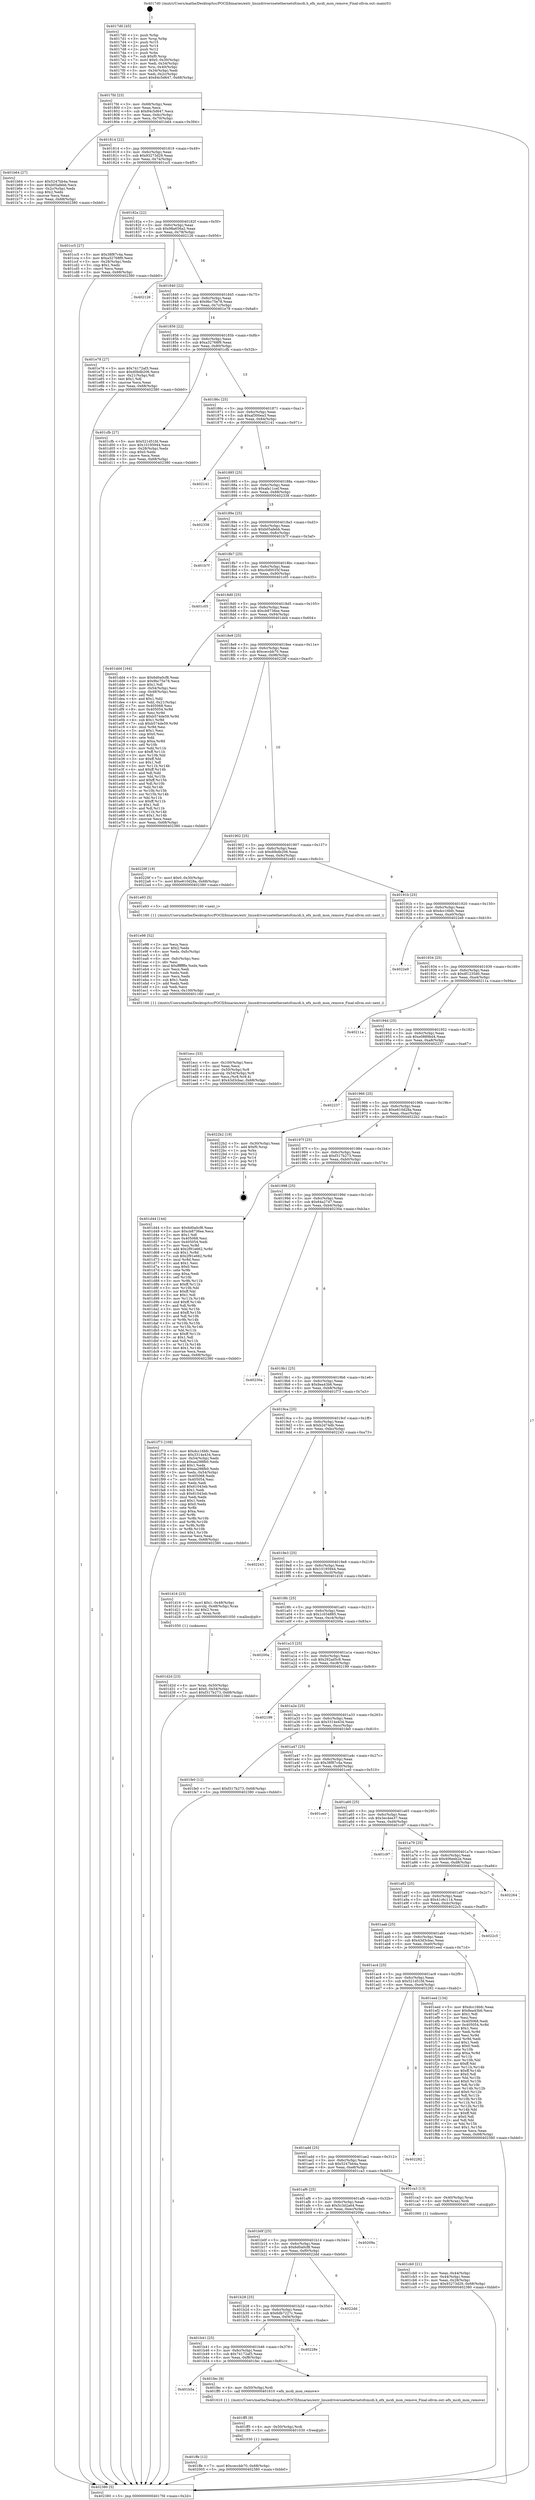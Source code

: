 digraph "0x4017d0" {
  label = "0x4017d0 (/mnt/c/Users/mathe/Desktop/tcc/POCII/binaries/extr_linuxdriversnetethernetsfcmcdi.h_efx_mcdi_mon_remove_Final-ollvm.out::main(0))"
  labelloc = "t"
  node[shape=record]

  Entry [label="",width=0.3,height=0.3,shape=circle,fillcolor=black,style=filled]
  "0x4017fd" [label="{
     0x4017fd [23]\l
     | [instrs]\l
     &nbsp;&nbsp;0x4017fd \<+3\>: mov -0x68(%rbp),%eax\l
     &nbsp;&nbsp;0x401800 \<+2\>: mov %eax,%ecx\l
     &nbsp;&nbsp;0x401802 \<+6\>: sub $0x84c5d647,%ecx\l
     &nbsp;&nbsp;0x401808 \<+3\>: mov %eax,-0x6c(%rbp)\l
     &nbsp;&nbsp;0x40180b \<+3\>: mov %ecx,-0x70(%rbp)\l
     &nbsp;&nbsp;0x40180e \<+6\>: je 0000000000401b64 \<main+0x394\>\l
  }"]
  "0x401b64" [label="{
     0x401b64 [27]\l
     | [instrs]\l
     &nbsp;&nbsp;0x401b64 \<+5\>: mov $0x5247bb4a,%eax\l
     &nbsp;&nbsp;0x401b69 \<+5\>: mov $0xb05afebb,%ecx\l
     &nbsp;&nbsp;0x401b6e \<+3\>: mov -0x2c(%rbp),%edx\l
     &nbsp;&nbsp;0x401b71 \<+3\>: cmp $0x2,%edx\l
     &nbsp;&nbsp;0x401b74 \<+3\>: cmovne %ecx,%eax\l
     &nbsp;&nbsp;0x401b77 \<+3\>: mov %eax,-0x68(%rbp)\l
     &nbsp;&nbsp;0x401b7a \<+5\>: jmp 0000000000402380 \<main+0xbb0\>\l
  }"]
  "0x401814" [label="{
     0x401814 [22]\l
     | [instrs]\l
     &nbsp;&nbsp;0x401814 \<+5\>: jmp 0000000000401819 \<main+0x49\>\l
     &nbsp;&nbsp;0x401819 \<+3\>: mov -0x6c(%rbp),%eax\l
     &nbsp;&nbsp;0x40181c \<+5\>: sub $0x93273d29,%eax\l
     &nbsp;&nbsp;0x401821 \<+3\>: mov %eax,-0x74(%rbp)\l
     &nbsp;&nbsp;0x401824 \<+6\>: je 0000000000401cc5 \<main+0x4f5\>\l
  }"]
  "0x402380" [label="{
     0x402380 [5]\l
     | [instrs]\l
     &nbsp;&nbsp;0x402380 \<+5\>: jmp 00000000004017fd \<main+0x2d\>\l
  }"]
  "0x4017d0" [label="{
     0x4017d0 [45]\l
     | [instrs]\l
     &nbsp;&nbsp;0x4017d0 \<+1\>: push %rbp\l
     &nbsp;&nbsp;0x4017d1 \<+3\>: mov %rsp,%rbp\l
     &nbsp;&nbsp;0x4017d4 \<+2\>: push %r15\l
     &nbsp;&nbsp;0x4017d6 \<+2\>: push %r14\l
     &nbsp;&nbsp;0x4017d8 \<+2\>: push %r12\l
     &nbsp;&nbsp;0x4017da \<+1\>: push %rbx\l
     &nbsp;&nbsp;0x4017db \<+7\>: sub $0xf0,%rsp\l
     &nbsp;&nbsp;0x4017e2 \<+7\>: movl $0x0,-0x30(%rbp)\l
     &nbsp;&nbsp;0x4017e9 \<+3\>: mov %edi,-0x34(%rbp)\l
     &nbsp;&nbsp;0x4017ec \<+4\>: mov %rsi,-0x40(%rbp)\l
     &nbsp;&nbsp;0x4017f0 \<+3\>: mov -0x34(%rbp),%edi\l
     &nbsp;&nbsp;0x4017f3 \<+3\>: mov %edi,-0x2c(%rbp)\l
     &nbsp;&nbsp;0x4017f6 \<+7\>: movl $0x84c5d647,-0x68(%rbp)\l
  }"]
  Exit [label="",width=0.3,height=0.3,shape=circle,fillcolor=black,style=filled,peripheries=2]
  "0x401cc5" [label="{
     0x401cc5 [27]\l
     | [instrs]\l
     &nbsp;&nbsp;0x401cc5 \<+5\>: mov $0x38f87c4a,%eax\l
     &nbsp;&nbsp;0x401cca \<+5\>: mov $0xa32768f9,%ecx\l
     &nbsp;&nbsp;0x401ccf \<+3\>: mov -0x28(%rbp),%edx\l
     &nbsp;&nbsp;0x401cd2 \<+3\>: cmp $0x1,%edx\l
     &nbsp;&nbsp;0x401cd5 \<+3\>: cmovl %ecx,%eax\l
     &nbsp;&nbsp;0x401cd8 \<+3\>: mov %eax,-0x68(%rbp)\l
     &nbsp;&nbsp;0x401cdb \<+5\>: jmp 0000000000402380 \<main+0xbb0\>\l
  }"]
  "0x40182a" [label="{
     0x40182a [22]\l
     | [instrs]\l
     &nbsp;&nbsp;0x40182a \<+5\>: jmp 000000000040182f \<main+0x5f\>\l
     &nbsp;&nbsp;0x40182f \<+3\>: mov -0x6c(%rbp),%eax\l
     &nbsp;&nbsp;0x401832 \<+5\>: sub $0x98a656a2,%eax\l
     &nbsp;&nbsp;0x401837 \<+3\>: mov %eax,-0x78(%rbp)\l
     &nbsp;&nbsp;0x40183a \<+6\>: je 0000000000402126 \<main+0x956\>\l
  }"]
  "0x401ffe" [label="{
     0x401ffe [12]\l
     | [instrs]\l
     &nbsp;&nbsp;0x401ffe \<+7\>: movl $0xceccbb70,-0x68(%rbp)\l
     &nbsp;&nbsp;0x402005 \<+5\>: jmp 0000000000402380 \<main+0xbb0\>\l
  }"]
  "0x402126" [label="{
     0x402126\l
  }", style=dashed]
  "0x401840" [label="{
     0x401840 [22]\l
     | [instrs]\l
     &nbsp;&nbsp;0x401840 \<+5\>: jmp 0000000000401845 \<main+0x75\>\l
     &nbsp;&nbsp;0x401845 \<+3\>: mov -0x6c(%rbp),%eax\l
     &nbsp;&nbsp;0x401848 \<+5\>: sub $0x9bc75e78,%eax\l
     &nbsp;&nbsp;0x40184d \<+3\>: mov %eax,-0x7c(%rbp)\l
     &nbsp;&nbsp;0x401850 \<+6\>: je 0000000000401e78 \<main+0x6a8\>\l
  }"]
  "0x401ff5" [label="{
     0x401ff5 [9]\l
     | [instrs]\l
     &nbsp;&nbsp;0x401ff5 \<+4\>: mov -0x50(%rbp),%rdi\l
     &nbsp;&nbsp;0x401ff9 \<+5\>: call 0000000000401030 \<free@plt\>\l
     | [calls]\l
     &nbsp;&nbsp;0x401030 \{1\} (unknown)\l
  }"]
  "0x401e78" [label="{
     0x401e78 [27]\l
     | [instrs]\l
     &nbsp;&nbsp;0x401e78 \<+5\>: mov $0x74172af3,%eax\l
     &nbsp;&nbsp;0x401e7d \<+5\>: mov $0xd0bdb206,%ecx\l
     &nbsp;&nbsp;0x401e82 \<+3\>: mov -0x21(%rbp),%dl\l
     &nbsp;&nbsp;0x401e85 \<+3\>: test $0x1,%dl\l
     &nbsp;&nbsp;0x401e88 \<+3\>: cmovne %ecx,%eax\l
     &nbsp;&nbsp;0x401e8b \<+3\>: mov %eax,-0x68(%rbp)\l
     &nbsp;&nbsp;0x401e8e \<+5\>: jmp 0000000000402380 \<main+0xbb0\>\l
  }"]
  "0x401856" [label="{
     0x401856 [22]\l
     | [instrs]\l
     &nbsp;&nbsp;0x401856 \<+5\>: jmp 000000000040185b \<main+0x8b\>\l
     &nbsp;&nbsp;0x40185b \<+3\>: mov -0x6c(%rbp),%eax\l
     &nbsp;&nbsp;0x40185e \<+5\>: sub $0xa32768f9,%eax\l
     &nbsp;&nbsp;0x401863 \<+3\>: mov %eax,-0x80(%rbp)\l
     &nbsp;&nbsp;0x401866 \<+6\>: je 0000000000401cfb \<main+0x52b\>\l
  }"]
  "0x401b5a" [label="{
     0x401b5a\l
  }", style=dashed]
  "0x401cfb" [label="{
     0x401cfb [27]\l
     | [instrs]\l
     &nbsp;&nbsp;0x401cfb \<+5\>: mov $0x521d51fd,%eax\l
     &nbsp;&nbsp;0x401d00 \<+5\>: mov $0x10195944,%ecx\l
     &nbsp;&nbsp;0x401d05 \<+3\>: mov -0x28(%rbp),%edx\l
     &nbsp;&nbsp;0x401d08 \<+3\>: cmp $0x0,%edx\l
     &nbsp;&nbsp;0x401d0b \<+3\>: cmove %ecx,%eax\l
     &nbsp;&nbsp;0x401d0e \<+3\>: mov %eax,-0x68(%rbp)\l
     &nbsp;&nbsp;0x401d11 \<+5\>: jmp 0000000000402380 \<main+0xbb0\>\l
  }"]
  "0x40186c" [label="{
     0x40186c [25]\l
     | [instrs]\l
     &nbsp;&nbsp;0x40186c \<+5\>: jmp 0000000000401871 \<main+0xa1\>\l
     &nbsp;&nbsp;0x401871 \<+3\>: mov -0x6c(%rbp),%eax\l
     &nbsp;&nbsp;0x401874 \<+5\>: sub $0xaf300ea3,%eax\l
     &nbsp;&nbsp;0x401879 \<+6\>: mov %eax,-0x84(%rbp)\l
     &nbsp;&nbsp;0x40187f \<+6\>: je 0000000000402141 \<main+0x971\>\l
  }"]
  "0x401fec" [label="{
     0x401fec [9]\l
     | [instrs]\l
     &nbsp;&nbsp;0x401fec \<+4\>: mov -0x50(%rbp),%rdi\l
     &nbsp;&nbsp;0x401ff0 \<+5\>: call 0000000000401610 \<efx_mcdi_mon_remove\>\l
     | [calls]\l
     &nbsp;&nbsp;0x401610 \{1\} (/mnt/c/Users/mathe/Desktop/tcc/POCII/binaries/extr_linuxdriversnetethernetsfcmcdi.h_efx_mcdi_mon_remove_Final-ollvm.out::efx_mcdi_mon_remove)\l
  }"]
  "0x402141" [label="{
     0x402141\l
  }", style=dashed]
  "0x401885" [label="{
     0x401885 [25]\l
     | [instrs]\l
     &nbsp;&nbsp;0x401885 \<+5\>: jmp 000000000040188a \<main+0xba\>\l
     &nbsp;&nbsp;0x40188a \<+3\>: mov -0x6c(%rbp),%eax\l
     &nbsp;&nbsp;0x40188d \<+5\>: sub $0xafa11cef,%eax\l
     &nbsp;&nbsp;0x401892 \<+6\>: mov %eax,-0x88(%rbp)\l
     &nbsp;&nbsp;0x401898 \<+6\>: je 0000000000402338 \<main+0xb68\>\l
  }"]
  "0x401b41" [label="{
     0x401b41 [25]\l
     | [instrs]\l
     &nbsp;&nbsp;0x401b41 \<+5\>: jmp 0000000000401b46 \<main+0x376\>\l
     &nbsp;&nbsp;0x401b46 \<+3\>: mov -0x6c(%rbp),%eax\l
     &nbsp;&nbsp;0x401b49 \<+5\>: sub $0x74172af3,%eax\l
     &nbsp;&nbsp;0x401b4e \<+6\>: mov %eax,-0xf8(%rbp)\l
     &nbsp;&nbsp;0x401b54 \<+6\>: je 0000000000401fec \<main+0x81c\>\l
  }"]
  "0x402338" [label="{
     0x402338\l
  }", style=dashed]
  "0x40189e" [label="{
     0x40189e [25]\l
     | [instrs]\l
     &nbsp;&nbsp;0x40189e \<+5\>: jmp 00000000004018a3 \<main+0xd3\>\l
     &nbsp;&nbsp;0x4018a3 \<+3\>: mov -0x6c(%rbp),%eax\l
     &nbsp;&nbsp;0x4018a6 \<+5\>: sub $0xb05afebb,%eax\l
     &nbsp;&nbsp;0x4018ab \<+6\>: mov %eax,-0x8c(%rbp)\l
     &nbsp;&nbsp;0x4018b1 \<+6\>: je 0000000000401b7f \<main+0x3af\>\l
  }"]
  "0x40228e" [label="{
     0x40228e\l
  }", style=dashed]
  "0x401b7f" [label="{
     0x401b7f\l
  }", style=dashed]
  "0x4018b7" [label="{
     0x4018b7 [25]\l
     | [instrs]\l
     &nbsp;&nbsp;0x4018b7 \<+5\>: jmp 00000000004018bc \<main+0xec\>\l
     &nbsp;&nbsp;0x4018bc \<+3\>: mov -0x6c(%rbp),%eax\l
     &nbsp;&nbsp;0x4018bf \<+5\>: sub $0xc0d0035f,%eax\l
     &nbsp;&nbsp;0x4018c4 \<+6\>: mov %eax,-0x90(%rbp)\l
     &nbsp;&nbsp;0x4018ca \<+6\>: je 0000000000401c05 \<main+0x435\>\l
  }"]
  "0x401b28" [label="{
     0x401b28 [25]\l
     | [instrs]\l
     &nbsp;&nbsp;0x401b28 \<+5\>: jmp 0000000000401b2d \<main+0x35d\>\l
     &nbsp;&nbsp;0x401b2d \<+3\>: mov -0x6c(%rbp),%eax\l
     &nbsp;&nbsp;0x401b30 \<+5\>: sub $0x6db7227c,%eax\l
     &nbsp;&nbsp;0x401b35 \<+6\>: mov %eax,-0xf4(%rbp)\l
     &nbsp;&nbsp;0x401b3b \<+6\>: je 000000000040228e \<main+0xabe\>\l
  }"]
  "0x401c05" [label="{
     0x401c05\l
  }", style=dashed]
  "0x4018d0" [label="{
     0x4018d0 [25]\l
     | [instrs]\l
     &nbsp;&nbsp;0x4018d0 \<+5\>: jmp 00000000004018d5 \<main+0x105\>\l
     &nbsp;&nbsp;0x4018d5 \<+3\>: mov -0x6c(%rbp),%eax\l
     &nbsp;&nbsp;0x4018d8 \<+5\>: sub $0xcb8736ee,%eax\l
     &nbsp;&nbsp;0x4018dd \<+6\>: mov %eax,-0x94(%rbp)\l
     &nbsp;&nbsp;0x4018e3 \<+6\>: je 0000000000401dd4 \<main+0x604\>\l
  }"]
  "0x4022dd" [label="{
     0x4022dd\l
  }", style=dashed]
  "0x401dd4" [label="{
     0x401dd4 [164]\l
     | [instrs]\l
     &nbsp;&nbsp;0x401dd4 \<+5\>: mov $0x6d0a0cf8,%eax\l
     &nbsp;&nbsp;0x401dd9 \<+5\>: mov $0x9bc75e78,%ecx\l
     &nbsp;&nbsp;0x401dde \<+2\>: mov $0x1,%dl\l
     &nbsp;&nbsp;0x401de0 \<+3\>: mov -0x54(%rbp),%esi\l
     &nbsp;&nbsp;0x401de3 \<+3\>: cmp -0x48(%rbp),%esi\l
     &nbsp;&nbsp;0x401de6 \<+4\>: setl %dil\l
     &nbsp;&nbsp;0x401dea \<+4\>: and $0x1,%dil\l
     &nbsp;&nbsp;0x401dee \<+4\>: mov %dil,-0x21(%rbp)\l
     &nbsp;&nbsp;0x401df2 \<+7\>: mov 0x405068,%esi\l
     &nbsp;&nbsp;0x401df9 \<+8\>: mov 0x405054,%r8d\l
     &nbsp;&nbsp;0x401e01 \<+3\>: mov %esi,%r9d\l
     &nbsp;&nbsp;0x401e04 \<+7\>: add $0xb574de59,%r9d\l
     &nbsp;&nbsp;0x401e0b \<+4\>: sub $0x1,%r9d\l
     &nbsp;&nbsp;0x401e0f \<+7\>: sub $0xb574de59,%r9d\l
     &nbsp;&nbsp;0x401e16 \<+4\>: imul %r9d,%esi\l
     &nbsp;&nbsp;0x401e1a \<+3\>: and $0x1,%esi\l
     &nbsp;&nbsp;0x401e1d \<+3\>: cmp $0x0,%esi\l
     &nbsp;&nbsp;0x401e20 \<+4\>: sete %dil\l
     &nbsp;&nbsp;0x401e24 \<+4\>: cmp $0xa,%r8d\l
     &nbsp;&nbsp;0x401e28 \<+4\>: setl %r10b\l
     &nbsp;&nbsp;0x401e2c \<+3\>: mov %dil,%r11b\l
     &nbsp;&nbsp;0x401e2f \<+4\>: xor $0xff,%r11b\l
     &nbsp;&nbsp;0x401e33 \<+3\>: mov %r10b,%bl\l
     &nbsp;&nbsp;0x401e36 \<+3\>: xor $0xff,%bl\l
     &nbsp;&nbsp;0x401e39 \<+3\>: xor $0x1,%dl\l
     &nbsp;&nbsp;0x401e3c \<+3\>: mov %r11b,%r14b\l
     &nbsp;&nbsp;0x401e3f \<+4\>: and $0xff,%r14b\l
     &nbsp;&nbsp;0x401e43 \<+3\>: and %dl,%dil\l
     &nbsp;&nbsp;0x401e46 \<+3\>: mov %bl,%r15b\l
     &nbsp;&nbsp;0x401e49 \<+4\>: and $0xff,%r15b\l
     &nbsp;&nbsp;0x401e4d \<+3\>: and %dl,%r10b\l
     &nbsp;&nbsp;0x401e50 \<+3\>: or %dil,%r14b\l
     &nbsp;&nbsp;0x401e53 \<+3\>: or %r10b,%r15b\l
     &nbsp;&nbsp;0x401e56 \<+3\>: xor %r15b,%r14b\l
     &nbsp;&nbsp;0x401e59 \<+3\>: or %bl,%r11b\l
     &nbsp;&nbsp;0x401e5c \<+4\>: xor $0xff,%r11b\l
     &nbsp;&nbsp;0x401e60 \<+3\>: or $0x1,%dl\l
     &nbsp;&nbsp;0x401e63 \<+3\>: and %dl,%r11b\l
     &nbsp;&nbsp;0x401e66 \<+3\>: or %r11b,%r14b\l
     &nbsp;&nbsp;0x401e69 \<+4\>: test $0x1,%r14b\l
     &nbsp;&nbsp;0x401e6d \<+3\>: cmovne %ecx,%eax\l
     &nbsp;&nbsp;0x401e70 \<+3\>: mov %eax,-0x68(%rbp)\l
     &nbsp;&nbsp;0x401e73 \<+5\>: jmp 0000000000402380 \<main+0xbb0\>\l
  }"]
  "0x4018e9" [label="{
     0x4018e9 [25]\l
     | [instrs]\l
     &nbsp;&nbsp;0x4018e9 \<+5\>: jmp 00000000004018ee \<main+0x11e\>\l
     &nbsp;&nbsp;0x4018ee \<+3\>: mov -0x6c(%rbp),%eax\l
     &nbsp;&nbsp;0x4018f1 \<+5\>: sub $0xceccbb70,%eax\l
     &nbsp;&nbsp;0x4018f6 \<+6\>: mov %eax,-0x98(%rbp)\l
     &nbsp;&nbsp;0x4018fc \<+6\>: je 000000000040229f \<main+0xacf\>\l
  }"]
  "0x401b0f" [label="{
     0x401b0f [25]\l
     | [instrs]\l
     &nbsp;&nbsp;0x401b0f \<+5\>: jmp 0000000000401b14 \<main+0x344\>\l
     &nbsp;&nbsp;0x401b14 \<+3\>: mov -0x6c(%rbp),%eax\l
     &nbsp;&nbsp;0x401b17 \<+5\>: sub $0x6d0a0cf8,%eax\l
     &nbsp;&nbsp;0x401b1c \<+6\>: mov %eax,-0xf0(%rbp)\l
     &nbsp;&nbsp;0x401b22 \<+6\>: je 00000000004022dd \<main+0xb0d\>\l
  }"]
  "0x40229f" [label="{
     0x40229f [19]\l
     | [instrs]\l
     &nbsp;&nbsp;0x40229f \<+7\>: movl $0x0,-0x30(%rbp)\l
     &nbsp;&nbsp;0x4022a6 \<+7\>: movl $0xe610d28a,-0x68(%rbp)\l
     &nbsp;&nbsp;0x4022ad \<+5\>: jmp 0000000000402380 \<main+0xbb0\>\l
  }"]
  "0x401902" [label="{
     0x401902 [25]\l
     | [instrs]\l
     &nbsp;&nbsp;0x401902 \<+5\>: jmp 0000000000401907 \<main+0x137\>\l
     &nbsp;&nbsp;0x401907 \<+3\>: mov -0x6c(%rbp),%eax\l
     &nbsp;&nbsp;0x40190a \<+5\>: sub $0xd0bdb206,%eax\l
     &nbsp;&nbsp;0x40190f \<+6\>: mov %eax,-0x9c(%rbp)\l
     &nbsp;&nbsp;0x401915 \<+6\>: je 0000000000401e93 \<main+0x6c3\>\l
  }"]
  "0x40209a" [label="{
     0x40209a\l
  }", style=dashed]
  "0x401e93" [label="{
     0x401e93 [5]\l
     | [instrs]\l
     &nbsp;&nbsp;0x401e93 \<+5\>: call 0000000000401160 \<next_i\>\l
     | [calls]\l
     &nbsp;&nbsp;0x401160 \{1\} (/mnt/c/Users/mathe/Desktop/tcc/POCII/binaries/extr_linuxdriversnetethernetsfcmcdi.h_efx_mcdi_mon_remove_Final-ollvm.out::next_i)\l
  }"]
  "0x40191b" [label="{
     0x40191b [25]\l
     | [instrs]\l
     &nbsp;&nbsp;0x40191b \<+5\>: jmp 0000000000401920 \<main+0x150\>\l
     &nbsp;&nbsp;0x401920 \<+3\>: mov -0x6c(%rbp),%eax\l
     &nbsp;&nbsp;0x401923 \<+5\>: sub $0xdcc16bfc,%eax\l
     &nbsp;&nbsp;0x401928 \<+6\>: mov %eax,-0xa0(%rbp)\l
     &nbsp;&nbsp;0x40192e \<+6\>: je 00000000004022e9 \<main+0xb19\>\l
  }"]
  "0x401ecc" [label="{
     0x401ecc [33]\l
     | [instrs]\l
     &nbsp;&nbsp;0x401ecc \<+6\>: mov -0x100(%rbp),%ecx\l
     &nbsp;&nbsp;0x401ed2 \<+3\>: imul %eax,%ecx\l
     &nbsp;&nbsp;0x401ed5 \<+4\>: mov -0x50(%rbp),%r8\l
     &nbsp;&nbsp;0x401ed9 \<+4\>: movslq -0x54(%rbp),%r9\l
     &nbsp;&nbsp;0x401edd \<+4\>: mov %ecx,(%r8,%r9,4)\l
     &nbsp;&nbsp;0x401ee1 \<+7\>: movl $0x43d3cbac,-0x68(%rbp)\l
     &nbsp;&nbsp;0x401ee8 \<+5\>: jmp 0000000000402380 \<main+0xbb0\>\l
  }"]
  "0x4022e9" [label="{
     0x4022e9\l
  }", style=dashed]
  "0x401934" [label="{
     0x401934 [25]\l
     | [instrs]\l
     &nbsp;&nbsp;0x401934 \<+5\>: jmp 0000000000401939 \<main+0x169\>\l
     &nbsp;&nbsp;0x401939 \<+3\>: mov -0x6c(%rbp),%eax\l
     &nbsp;&nbsp;0x40193c \<+5\>: sub $0xdf1235d0,%eax\l
     &nbsp;&nbsp;0x401941 \<+6\>: mov %eax,-0xa4(%rbp)\l
     &nbsp;&nbsp;0x401947 \<+6\>: je 000000000040211a \<main+0x94a\>\l
  }"]
  "0x401e98" [label="{
     0x401e98 [52]\l
     | [instrs]\l
     &nbsp;&nbsp;0x401e98 \<+2\>: xor %ecx,%ecx\l
     &nbsp;&nbsp;0x401e9a \<+5\>: mov $0x2,%edx\l
     &nbsp;&nbsp;0x401e9f \<+6\>: mov %edx,-0xfc(%rbp)\l
     &nbsp;&nbsp;0x401ea5 \<+1\>: cltd\l
     &nbsp;&nbsp;0x401ea6 \<+6\>: mov -0xfc(%rbp),%esi\l
     &nbsp;&nbsp;0x401eac \<+2\>: idiv %esi\l
     &nbsp;&nbsp;0x401eae \<+6\>: imul $0xfffffffe,%edx,%edx\l
     &nbsp;&nbsp;0x401eb4 \<+2\>: mov %ecx,%edi\l
     &nbsp;&nbsp;0x401eb6 \<+2\>: sub %edx,%edi\l
     &nbsp;&nbsp;0x401eb8 \<+2\>: mov %ecx,%edx\l
     &nbsp;&nbsp;0x401eba \<+3\>: sub $0x1,%edx\l
     &nbsp;&nbsp;0x401ebd \<+2\>: add %edx,%edi\l
     &nbsp;&nbsp;0x401ebf \<+2\>: sub %edi,%ecx\l
     &nbsp;&nbsp;0x401ec1 \<+6\>: mov %ecx,-0x100(%rbp)\l
     &nbsp;&nbsp;0x401ec7 \<+5\>: call 0000000000401160 \<next_i\>\l
     | [calls]\l
     &nbsp;&nbsp;0x401160 \{1\} (/mnt/c/Users/mathe/Desktop/tcc/POCII/binaries/extr_linuxdriversnetethernetsfcmcdi.h_efx_mcdi_mon_remove_Final-ollvm.out::next_i)\l
  }"]
  "0x40211a" [label="{
     0x40211a\l
  }", style=dashed]
  "0x40194d" [label="{
     0x40194d [25]\l
     | [instrs]\l
     &nbsp;&nbsp;0x40194d \<+5\>: jmp 0000000000401952 \<main+0x182\>\l
     &nbsp;&nbsp;0x401952 \<+3\>: mov -0x6c(%rbp),%eax\l
     &nbsp;&nbsp;0x401955 \<+5\>: sub $0xe0889bd4,%eax\l
     &nbsp;&nbsp;0x40195a \<+6\>: mov %eax,-0xa8(%rbp)\l
     &nbsp;&nbsp;0x401960 \<+6\>: je 0000000000402237 \<main+0xa67\>\l
  }"]
  "0x401d2d" [label="{
     0x401d2d [23]\l
     | [instrs]\l
     &nbsp;&nbsp;0x401d2d \<+4\>: mov %rax,-0x50(%rbp)\l
     &nbsp;&nbsp;0x401d31 \<+7\>: movl $0x0,-0x54(%rbp)\l
     &nbsp;&nbsp;0x401d38 \<+7\>: movl $0xf317b273,-0x68(%rbp)\l
     &nbsp;&nbsp;0x401d3f \<+5\>: jmp 0000000000402380 \<main+0xbb0\>\l
  }"]
  "0x402237" [label="{
     0x402237\l
  }", style=dashed]
  "0x401966" [label="{
     0x401966 [25]\l
     | [instrs]\l
     &nbsp;&nbsp;0x401966 \<+5\>: jmp 000000000040196b \<main+0x19b\>\l
     &nbsp;&nbsp;0x40196b \<+3\>: mov -0x6c(%rbp),%eax\l
     &nbsp;&nbsp;0x40196e \<+5\>: sub $0xe610d28a,%eax\l
     &nbsp;&nbsp;0x401973 \<+6\>: mov %eax,-0xac(%rbp)\l
     &nbsp;&nbsp;0x401979 \<+6\>: je 00000000004022b2 \<main+0xae2\>\l
  }"]
  "0x401cb0" [label="{
     0x401cb0 [21]\l
     | [instrs]\l
     &nbsp;&nbsp;0x401cb0 \<+3\>: mov %eax,-0x44(%rbp)\l
     &nbsp;&nbsp;0x401cb3 \<+3\>: mov -0x44(%rbp),%eax\l
     &nbsp;&nbsp;0x401cb6 \<+3\>: mov %eax,-0x28(%rbp)\l
     &nbsp;&nbsp;0x401cb9 \<+7\>: movl $0x93273d29,-0x68(%rbp)\l
     &nbsp;&nbsp;0x401cc0 \<+5\>: jmp 0000000000402380 \<main+0xbb0\>\l
  }"]
  "0x4022b2" [label="{
     0x4022b2 [19]\l
     | [instrs]\l
     &nbsp;&nbsp;0x4022b2 \<+3\>: mov -0x30(%rbp),%eax\l
     &nbsp;&nbsp;0x4022b5 \<+7\>: add $0xf0,%rsp\l
     &nbsp;&nbsp;0x4022bc \<+1\>: pop %rbx\l
     &nbsp;&nbsp;0x4022bd \<+2\>: pop %r12\l
     &nbsp;&nbsp;0x4022bf \<+2\>: pop %r14\l
     &nbsp;&nbsp;0x4022c1 \<+2\>: pop %r15\l
     &nbsp;&nbsp;0x4022c3 \<+1\>: pop %rbp\l
     &nbsp;&nbsp;0x4022c4 \<+1\>: ret\l
  }"]
  "0x40197f" [label="{
     0x40197f [25]\l
     | [instrs]\l
     &nbsp;&nbsp;0x40197f \<+5\>: jmp 0000000000401984 \<main+0x1b4\>\l
     &nbsp;&nbsp;0x401984 \<+3\>: mov -0x6c(%rbp),%eax\l
     &nbsp;&nbsp;0x401987 \<+5\>: sub $0xf317b273,%eax\l
     &nbsp;&nbsp;0x40198c \<+6\>: mov %eax,-0xb0(%rbp)\l
     &nbsp;&nbsp;0x401992 \<+6\>: je 0000000000401d44 \<main+0x574\>\l
  }"]
  "0x401af6" [label="{
     0x401af6 [25]\l
     | [instrs]\l
     &nbsp;&nbsp;0x401af6 \<+5\>: jmp 0000000000401afb \<main+0x32b\>\l
     &nbsp;&nbsp;0x401afb \<+3\>: mov -0x6c(%rbp),%eax\l
     &nbsp;&nbsp;0x401afe \<+5\>: sub $0x5c3d2a64,%eax\l
     &nbsp;&nbsp;0x401b03 \<+6\>: mov %eax,-0xec(%rbp)\l
     &nbsp;&nbsp;0x401b09 \<+6\>: je 000000000040209a \<main+0x8ca\>\l
  }"]
  "0x401d44" [label="{
     0x401d44 [144]\l
     | [instrs]\l
     &nbsp;&nbsp;0x401d44 \<+5\>: mov $0x6d0a0cf8,%eax\l
     &nbsp;&nbsp;0x401d49 \<+5\>: mov $0xcb8736ee,%ecx\l
     &nbsp;&nbsp;0x401d4e \<+2\>: mov $0x1,%dl\l
     &nbsp;&nbsp;0x401d50 \<+7\>: mov 0x405068,%esi\l
     &nbsp;&nbsp;0x401d57 \<+7\>: mov 0x405054,%edi\l
     &nbsp;&nbsp;0x401d5e \<+3\>: mov %esi,%r8d\l
     &nbsp;&nbsp;0x401d61 \<+7\>: add $0x2f91e662,%r8d\l
     &nbsp;&nbsp;0x401d68 \<+4\>: sub $0x1,%r8d\l
     &nbsp;&nbsp;0x401d6c \<+7\>: sub $0x2f91e662,%r8d\l
     &nbsp;&nbsp;0x401d73 \<+4\>: imul %r8d,%esi\l
     &nbsp;&nbsp;0x401d77 \<+3\>: and $0x1,%esi\l
     &nbsp;&nbsp;0x401d7a \<+3\>: cmp $0x0,%esi\l
     &nbsp;&nbsp;0x401d7d \<+4\>: sete %r9b\l
     &nbsp;&nbsp;0x401d81 \<+3\>: cmp $0xa,%edi\l
     &nbsp;&nbsp;0x401d84 \<+4\>: setl %r10b\l
     &nbsp;&nbsp;0x401d88 \<+3\>: mov %r9b,%r11b\l
     &nbsp;&nbsp;0x401d8b \<+4\>: xor $0xff,%r11b\l
     &nbsp;&nbsp;0x401d8f \<+3\>: mov %r10b,%bl\l
     &nbsp;&nbsp;0x401d92 \<+3\>: xor $0xff,%bl\l
     &nbsp;&nbsp;0x401d95 \<+3\>: xor $0x1,%dl\l
     &nbsp;&nbsp;0x401d98 \<+3\>: mov %r11b,%r14b\l
     &nbsp;&nbsp;0x401d9b \<+4\>: and $0xff,%r14b\l
     &nbsp;&nbsp;0x401d9f \<+3\>: and %dl,%r9b\l
     &nbsp;&nbsp;0x401da2 \<+3\>: mov %bl,%r15b\l
     &nbsp;&nbsp;0x401da5 \<+4\>: and $0xff,%r15b\l
     &nbsp;&nbsp;0x401da9 \<+3\>: and %dl,%r10b\l
     &nbsp;&nbsp;0x401dac \<+3\>: or %r9b,%r14b\l
     &nbsp;&nbsp;0x401daf \<+3\>: or %r10b,%r15b\l
     &nbsp;&nbsp;0x401db2 \<+3\>: xor %r15b,%r14b\l
     &nbsp;&nbsp;0x401db5 \<+3\>: or %bl,%r11b\l
     &nbsp;&nbsp;0x401db8 \<+4\>: xor $0xff,%r11b\l
     &nbsp;&nbsp;0x401dbc \<+3\>: or $0x1,%dl\l
     &nbsp;&nbsp;0x401dbf \<+3\>: and %dl,%r11b\l
     &nbsp;&nbsp;0x401dc2 \<+3\>: or %r11b,%r14b\l
     &nbsp;&nbsp;0x401dc5 \<+4\>: test $0x1,%r14b\l
     &nbsp;&nbsp;0x401dc9 \<+3\>: cmovne %ecx,%eax\l
     &nbsp;&nbsp;0x401dcc \<+3\>: mov %eax,-0x68(%rbp)\l
     &nbsp;&nbsp;0x401dcf \<+5\>: jmp 0000000000402380 \<main+0xbb0\>\l
  }"]
  "0x401998" [label="{
     0x401998 [25]\l
     | [instrs]\l
     &nbsp;&nbsp;0x401998 \<+5\>: jmp 000000000040199d \<main+0x1cd\>\l
     &nbsp;&nbsp;0x40199d \<+3\>: mov -0x6c(%rbp),%eax\l
     &nbsp;&nbsp;0x4019a0 \<+5\>: sub $0x64a2747,%eax\l
     &nbsp;&nbsp;0x4019a5 \<+6\>: mov %eax,-0xb4(%rbp)\l
     &nbsp;&nbsp;0x4019ab \<+6\>: je 000000000040230a \<main+0xb3a\>\l
  }"]
  "0x401ca3" [label="{
     0x401ca3 [13]\l
     | [instrs]\l
     &nbsp;&nbsp;0x401ca3 \<+4\>: mov -0x40(%rbp),%rax\l
     &nbsp;&nbsp;0x401ca7 \<+4\>: mov 0x8(%rax),%rdi\l
     &nbsp;&nbsp;0x401cab \<+5\>: call 0000000000401060 \<atoi@plt\>\l
     | [calls]\l
     &nbsp;&nbsp;0x401060 \{1\} (unknown)\l
  }"]
  "0x40230a" [label="{
     0x40230a\l
  }", style=dashed]
  "0x4019b1" [label="{
     0x4019b1 [25]\l
     | [instrs]\l
     &nbsp;&nbsp;0x4019b1 \<+5\>: jmp 00000000004019b6 \<main+0x1e6\>\l
     &nbsp;&nbsp;0x4019b6 \<+3\>: mov -0x6c(%rbp),%eax\l
     &nbsp;&nbsp;0x4019b9 \<+5\>: sub $0x8ea43b6,%eax\l
     &nbsp;&nbsp;0x4019be \<+6\>: mov %eax,-0xb8(%rbp)\l
     &nbsp;&nbsp;0x4019c4 \<+6\>: je 0000000000401f73 \<main+0x7a3\>\l
  }"]
  "0x401add" [label="{
     0x401add [25]\l
     | [instrs]\l
     &nbsp;&nbsp;0x401add \<+5\>: jmp 0000000000401ae2 \<main+0x312\>\l
     &nbsp;&nbsp;0x401ae2 \<+3\>: mov -0x6c(%rbp),%eax\l
     &nbsp;&nbsp;0x401ae5 \<+5\>: sub $0x5247bb4a,%eax\l
     &nbsp;&nbsp;0x401aea \<+6\>: mov %eax,-0xe8(%rbp)\l
     &nbsp;&nbsp;0x401af0 \<+6\>: je 0000000000401ca3 \<main+0x4d3\>\l
  }"]
  "0x401f73" [label="{
     0x401f73 [109]\l
     | [instrs]\l
     &nbsp;&nbsp;0x401f73 \<+5\>: mov $0xdcc16bfc,%eax\l
     &nbsp;&nbsp;0x401f78 \<+5\>: mov $0x3314e434,%ecx\l
     &nbsp;&nbsp;0x401f7d \<+3\>: mov -0x54(%rbp),%edx\l
     &nbsp;&nbsp;0x401f80 \<+6\>: sub $0xaa298fb0,%edx\l
     &nbsp;&nbsp;0x401f86 \<+3\>: add $0x1,%edx\l
     &nbsp;&nbsp;0x401f89 \<+6\>: add $0xaa298fb0,%edx\l
     &nbsp;&nbsp;0x401f8f \<+3\>: mov %edx,-0x54(%rbp)\l
     &nbsp;&nbsp;0x401f92 \<+7\>: mov 0x405068,%edx\l
     &nbsp;&nbsp;0x401f99 \<+7\>: mov 0x405054,%esi\l
     &nbsp;&nbsp;0x401fa0 \<+2\>: mov %edx,%edi\l
     &nbsp;&nbsp;0x401fa2 \<+6\>: add $0x61043eb,%edi\l
     &nbsp;&nbsp;0x401fa8 \<+3\>: sub $0x1,%edi\l
     &nbsp;&nbsp;0x401fab \<+6\>: sub $0x61043eb,%edi\l
     &nbsp;&nbsp;0x401fb1 \<+3\>: imul %edi,%edx\l
     &nbsp;&nbsp;0x401fb4 \<+3\>: and $0x1,%edx\l
     &nbsp;&nbsp;0x401fb7 \<+3\>: cmp $0x0,%edx\l
     &nbsp;&nbsp;0x401fba \<+4\>: sete %r8b\l
     &nbsp;&nbsp;0x401fbe \<+3\>: cmp $0xa,%esi\l
     &nbsp;&nbsp;0x401fc1 \<+4\>: setl %r9b\l
     &nbsp;&nbsp;0x401fc5 \<+3\>: mov %r8b,%r10b\l
     &nbsp;&nbsp;0x401fc8 \<+3\>: and %r9b,%r10b\l
     &nbsp;&nbsp;0x401fcb \<+3\>: xor %r9b,%r8b\l
     &nbsp;&nbsp;0x401fce \<+3\>: or %r8b,%r10b\l
     &nbsp;&nbsp;0x401fd1 \<+4\>: test $0x1,%r10b\l
     &nbsp;&nbsp;0x401fd5 \<+3\>: cmovne %ecx,%eax\l
     &nbsp;&nbsp;0x401fd8 \<+3\>: mov %eax,-0x68(%rbp)\l
     &nbsp;&nbsp;0x401fdb \<+5\>: jmp 0000000000402380 \<main+0xbb0\>\l
  }"]
  "0x4019ca" [label="{
     0x4019ca [25]\l
     | [instrs]\l
     &nbsp;&nbsp;0x4019ca \<+5\>: jmp 00000000004019cf \<main+0x1ff\>\l
     &nbsp;&nbsp;0x4019cf \<+3\>: mov -0x6c(%rbp),%eax\l
     &nbsp;&nbsp;0x4019d2 \<+5\>: sub $0xb2d74db,%eax\l
     &nbsp;&nbsp;0x4019d7 \<+6\>: mov %eax,-0xbc(%rbp)\l
     &nbsp;&nbsp;0x4019dd \<+6\>: je 0000000000402243 \<main+0xa73\>\l
  }"]
  "0x402282" [label="{
     0x402282\l
  }", style=dashed]
  "0x402243" [label="{
     0x402243\l
  }", style=dashed]
  "0x4019e3" [label="{
     0x4019e3 [25]\l
     | [instrs]\l
     &nbsp;&nbsp;0x4019e3 \<+5\>: jmp 00000000004019e8 \<main+0x218\>\l
     &nbsp;&nbsp;0x4019e8 \<+3\>: mov -0x6c(%rbp),%eax\l
     &nbsp;&nbsp;0x4019eb \<+5\>: sub $0x10195944,%eax\l
     &nbsp;&nbsp;0x4019f0 \<+6\>: mov %eax,-0xc0(%rbp)\l
     &nbsp;&nbsp;0x4019f6 \<+6\>: je 0000000000401d16 \<main+0x546\>\l
  }"]
  "0x401ac4" [label="{
     0x401ac4 [25]\l
     | [instrs]\l
     &nbsp;&nbsp;0x401ac4 \<+5\>: jmp 0000000000401ac9 \<main+0x2f9\>\l
     &nbsp;&nbsp;0x401ac9 \<+3\>: mov -0x6c(%rbp),%eax\l
     &nbsp;&nbsp;0x401acc \<+5\>: sub $0x521d51fd,%eax\l
     &nbsp;&nbsp;0x401ad1 \<+6\>: mov %eax,-0xe4(%rbp)\l
     &nbsp;&nbsp;0x401ad7 \<+6\>: je 0000000000402282 \<main+0xab2\>\l
  }"]
  "0x401d16" [label="{
     0x401d16 [23]\l
     | [instrs]\l
     &nbsp;&nbsp;0x401d16 \<+7\>: movl $0x1,-0x48(%rbp)\l
     &nbsp;&nbsp;0x401d1d \<+4\>: movslq -0x48(%rbp),%rax\l
     &nbsp;&nbsp;0x401d21 \<+4\>: shl $0x2,%rax\l
     &nbsp;&nbsp;0x401d25 \<+3\>: mov %rax,%rdi\l
     &nbsp;&nbsp;0x401d28 \<+5\>: call 0000000000401050 \<malloc@plt\>\l
     | [calls]\l
     &nbsp;&nbsp;0x401050 \{1\} (unknown)\l
  }"]
  "0x4019fc" [label="{
     0x4019fc [25]\l
     | [instrs]\l
     &nbsp;&nbsp;0x4019fc \<+5\>: jmp 0000000000401a01 \<main+0x231\>\l
     &nbsp;&nbsp;0x401a01 \<+3\>: mov -0x6c(%rbp),%eax\l
     &nbsp;&nbsp;0x401a04 \<+5\>: sub $0x1c034885,%eax\l
     &nbsp;&nbsp;0x401a09 \<+6\>: mov %eax,-0xc4(%rbp)\l
     &nbsp;&nbsp;0x401a0f \<+6\>: je 000000000040200a \<main+0x83a\>\l
  }"]
  "0x401eed" [label="{
     0x401eed [134]\l
     | [instrs]\l
     &nbsp;&nbsp;0x401eed \<+5\>: mov $0xdcc16bfc,%eax\l
     &nbsp;&nbsp;0x401ef2 \<+5\>: mov $0x8ea43b6,%ecx\l
     &nbsp;&nbsp;0x401ef7 \<+2\>: mov $0x1,%dl\l
     &nbsp;&nbsp;0x401ef9 \<+2\>: xor %esi,%esi\l
     &nbsp;&nbsp;0x401efb \<+7\>: mov 0x405068,%edi\l
     &nbsp;&nbsp;0x401f02 \<+8\>: mov 0x405054,%r8d\l
     &nbsp;&nbsp;0x401f0a \<+3\>: sub $0x1,%esi\l
     &nbsp;&nbsp;0x401f0d \<+3\>: mov %edi,%r9d\l
     &nbsp;&nbsp;0x401f10 \<+3\>: add %esi,%r9d\l
     &nbsp;&nbsp;0x401f13 \<+4\>: imul %r9d,%edi\l
     &nbsp;&nbsp;0x401f17 \<+3\>: and $0x1,%edi\l
     &nbsp;&nbsp;0x401f1a \<+3\>: cmp $0x0,%edi\l
     &nbsp;&nbsp;0x401f1d \<+4\>: sete %r10b\l
     &nbsp;&nbsp;0x401f21 \<+4\>: cmp $0xa,%r8d\l
     &nbsp;&nbsp;0x401f25 \<+4\>: setl %r11b\l
     &nbsp;&nbsp;0x401f29 \<+3\>: mov %r10b,%bl\l
     &nbsp;&nbsp;0x401f2c \<+3\>: xor $0xff,%bl\l
     &nbsp;&nbsp;0x401f2f \<+3\>: mov %r11b,%r14b\l
     &nbsp;&nbsp;0x401f32 \<+4\>: xor $0xff,%r14b\l
     &nbsp;&nbsp;0x401f36 \<+3\>: xor $0x0,%dl\l
     &nbsp;&nbsp;0x401f39 \<+3\>: mov %bl,%r15b\l
     &nbsp;&nbsp;0x401f3c \<+4\>: and $0x0,%r15b\l
     &nbsp;&nbsp;0x401f40 \<+3\>: and %dl,%r10b\l
     &nbsp;&nbsp;0x401f43 \<+3\>: mov %r14b,%r12b\l
     &nbsp;&nbsp;0x401f46 \<+4\>: and $0x0,%r12b\l
     &nbsp;&nbsp;0x401f4a \<+3\>: and %dl,%r11b\l
     &nbsp;&nbsp;0x401f4d \<+3\>: or %r10b,%r15b\l
     &nbsp;&nbsp;0x401f50 \<+3\>: or %r11b,%r12b\l
     &nbsp;&nbsp;0x401f53 \<+3\>: xor %r12b,%r15b\l
     &nbsp;&nbsp;0x401f56 \<+3\>: or %r14b,%bl\l
     &nbsp;&nbsp;0x401f59 \<+3\>: xor $0xff,%bl\l
     &nbsp;&nbsp;0x401f5c \<+3\>: or $0x0,%dl\l
     &nbsp;&nbsp;0x401f5f \<+2\>: and %dl,%bl\l
     &nbsp;&nbsp;0x401f61 \<+3\>: or %bl,%r15b\l
     &nbsp;&nbsp;0x401f64 \<+4\>: test $0x1,%r15b\l
     &nbsp;&nbsp;0x401f68 \<+3\>: cmovne %ecx,%eax\l
     &nbsp;&nbsp;0x401f6b \<+3\>: mov %eax,-0x68(%rbp)\l
     &nbsp;&nbsp;0x401f6e \<+5\>: jmp 0000000000402380 \<main+0xbb0\>\l
  }"]
  "0x40200a" [label="{
     0x40200a\l
  }", style=dashed]
  "0x401a15" [label="{
     0x401a15 [25]\l
     | [instrs]\l
     &nbsp;&nbsp;0x401a15 \<+5\>: jmp 0000000000401a1a \<main+0x24a\>\l
     &nbsp;&nbsp;0x401a1a \<+3\>: mov -0x6c(%rbp),%eax\l
     &nbsp;&nbsp;0x401a1d \<+5\>: sub $0x292ad5c9,%eax\l
     &nbsp;&nbsp;0x401a22 \<+6\>: mov %eax,-0xc8(%rbp)\l
     &nbsp;&nbsp;0x401a28 \<+6\>: je 0000000000402199 \<main+0x9c9\>\l
  }"]
  "0x401aab" [label="{
     0x401aab [25]\l
     | [instrs]\l
     &nbsp;&nbsp;0x401aab \<+5\>: jmp 0000000000401ab0 \<main+0x2e0\>\l
     &nbsp;&nbsp;0x401ab0 \<+3\>: mov -0x6c(%rbp),%eax\l
     &nbsp;&nbsp;0x401ab3 \<+5\>: sub $0x43d3cbac,%eax\l
     &nbsp;&nbsp;0x401ab8 \<+6\>: mov %eax,-0xe0(%rbp)\l
     &nbsp;&nbsp;0x401abe \<+6\>: je 0000000000401eed \<main+0x71d\>\l
  }"]
  "0x402199" [label="{
     0x402199\l
  }", style=dashed]
  "0x401a2e" [label="{
     0x401a2e [25]\l
     | [instrs]\l
     &nbsp;&nbsp;0x401a2e \<+5\>: jmp 0000000000401a33 \<main+0x263\>\l
     &nbsp;&nbsp;0x401a33 \<+3\>: mov -0x6c(%rbp),%eax\l
     &nbsp;&nbsp;0x401a36 \<+5\>: sub $0x3314e434,%eax\l
     &nbsp;&nbsp;0x401a3b \<+6\>: mov %eax,-0xcc(%rbp)\l
     &nbsp;&nbsp;0x401a41 \<+6\>: je 0000000000401fe0 \<main+0x810\>\l
  }"]
  "0x4022c5" [label="{
     0x4022c5\l
  }", style=dashed]
  "0x401fe0" [label="{
     0x401fe0 [12]\l
     | [instrs]\l
     &nbsp;&nbsp;0x401fe0 \<+7\>: movl $0xf317b273,-0x68(%rbp)\l
     &nbsp;&nbsp;0x401fe7 \<+5\>: jmp 0000000000402380 \<main+0xbb0\>\l
  }"]
  "0x401a47" [label="{
     0x401a47 [25]\l
     | [instrs]\l
     &nbsp;&nbsp;0x401a47 \<+5\>: jmp 0000000000401a4c \<main+0x27c\>\l
     &nbsp;&nbsp;0x401a4c \<+3\>: mov -0x6c(%rbp),%eax\l
     &nbsp;&nbsp;0x401a4f \<+5\>: sub $0x38f87c4a,%eax\l
     &nbsp;&nbsp;0x401a54 \<+6\>: mov %eax,-0xd0(%rbp)\l
     &nbsp;&nbsp;0x401a5a \<+6\>: je 0000000000401ce0 \<main+0x510\>\l
  }"]
  "0x401a92" [label="{
     0x401a92 [25]\l
     | [instrs]\l
     &nbsp;&nbsp;0x401a92 \<+5\>: jmp 0000000000401a97 \<main+0x2c7\>\l
     &nbsp;&nbsp;0x401a97 \<+3\>: mov -0x6c(%rbp),%eax\l
     &nbsp;&nbsp;0x401a9a \<+5\>: sub $0x41c6c114,%eax\l
     &nbsp;&nbsp;0x401a9f \<+6\>: mov %eax,-0xdc(%rbp)\l
     &nbsp;&nbsp;0x401aa5 \<+6\>: je 00000000004022c5 \<main+0xaf5\>\l
  }"]
  "0x401ce0" [label="{
     0x401ce0\l
  }", style=dashed]
  "0x401a60" [label="{
     0x401a60 [25]\l
     | [instrs]\l
     &nbsp;&nbsp;0x401a60 \<+5\>: jmp 0000000000401a65 \<main+0x295\>\l
     &nbsp;&nbsp;0x401a65 \<+3\>: mov -0x6c(%rbp),%eax\l
     &nbsp;&nbsp;0x401a68 \<+5\>: sub $0x3ec4ee37,%eax\l
     &nbsp;&nbsp;0x401a6d \<+6\>: mov %eax,-0xd4(%rbp)\l
     &nbsp;&nbsp;0x401a73 \<+6\>: je 0000000000401c97 \<main+0x4c7\>\l
  }"]
  "0x402264" [label="{
     0x402264\l
  }", style=dashed]
  "0x401c97" [label="{
     0x401c97\l
  }", style=dashed]
  "0x401a79" [label="{
     0x401a79 [25]\l
     | [instrs]\l
     &nbsp;&nbsp;0x401a79 \<+5\>: jmp 0000000000401a7e \<main+0x2ae\>\l
     &nbsp;&nbsp;0x401a7e \<+3\>: mov -0x6c(%rbp),%eax\l
     &nbsp;&nbsp;0x401a81 \<+5\>: sub $0x406eeb2e,%eax\l
     &nbsp;&nbsp;0x401a86 \<+6\>: mov %eax,-0xd8(%rbp)\l
     &nbsp;&nbsp;0x401a8c \<+6\>: je 0000000000402264 \<main+0xa94\>\l
  }"]
  Entry -> "0x4017d0" [label=" 1"]
  "0x4017fd" -> "0x401b64" [label=" 1"]
  "0x4017fd" -> "0x401814" [label=" 17"]
  "0x401b64" -> "0x402380" [label=" 1"]
  "0x4017d0" -> "0x4017fd" [label=" 1"]
  "0x402380" -> "0x4017fd" [label=" 17"]
  "0x4022b2" -> Exit [label=" 1"]
  "0x401814" -> "0x401cc5" [label=" 1"]
  "0x401814" -> "0x40182a" [label=" 16"]
  "0x40229f" -> "0x402380" [label=" 1"]
  "0x40182a" -> "0x402126" [label=" 0"]
  "0x40182a" -> "0x401840" [label=" 16"]
  "0x401ffe" -> "0x402380" [label=" 1"]
  "0x401840" -> "0x401e78" [label=" 2"]
  "0x401840" -> "0x401856" [label=" 14"]
  "0x401ff5" -> "0x401ffe" [label=" 1"]
  "0x401856" -> "0x401cfb" [label=" 1"]
  "0x401856" -> "0x40186c" [label=" 13"]
  "0x401fec" -> "0x401ff5" [label=" 1"]
  "0x40186c" -> "0x402141" [label=" 0"]
  "0x40186c" -> "0x401885" [label=" 13"]
  "0x401b41" -> "0x401b5a" [label=" 0"]
  "0x401885" -> "0x402338" [label=" 0"]
  "0x401885" -> "0x40189e" [label=" 13"]
  "0x401b41" -> "0x401fec" [label=" 1"]
  "0x40189e" -> "0x401b7f" [label=" 0"]
  "0x40189e" -> "0x4018b7" [label=" 13"]
  "0x401b28" -> "0x401b41" [label=" 1"]
  "0x4018b7" -> "0x401c05" [label=" 0"]
  "0x4018b7" -> "0x4018d0" [label=" 13"]
  "0x401b28" -> "0x40228e" [label=" 0"]
  "0x4018d0" -> "0x401dd4" [label=" 2"]
  "0x4018d0" -> "0x4018e9" [label=" 11"]
  "0x401b0f" -> "0x401b28" [label=" 1"]
  "0x4018e9" -> "0x40229f" [label=" 1"]
  "0x4018e9" -> "0x401902" [label=" 10"]
  "0x401b0f" -> "0x4022dd" [label=" 0"]
  "0x401902" -> "0x401e93" [label=" 1"]
  "0x401902" -> "0x40191b" [label=" 9"]
  "0x401af6" -> "0x401b0f" [label=" 1"]
  "0x40191b" -> "0x4022e9" [label=" 0"]
  "0x40191b" -> "0x401934" [label=" 9"]
  "0x401af6" -> "0x40209a" [label=" 0"]
  "0x401934" -> "0x40211a" [label=" 0"]
  "0x401934" -> "0x40194d" [label=" 9"]
  "0x401fe0" -> "0x402380" [label=" 1"]
  "0x40194d" -> "0x402237" [label=" 0"]
  "0x40194d" -> "0x401966" [label=" 9"]
  "0x401f73" -> "0x402380" [label=" 1"]
  "0x401966" -> "0x4022b2" [label=" 1"]
  "0x401966" -> "0x40197f" [label=" 8"]
  "0x401eed" -> "0x402380" [label=" 1"]
  "0x40197f" -> "0x401d44" [label=" 2"]
  "0x40197f" -> "0x401998" [label=" 6"]
  "0x401ecc" -> "0x402380" [label=" 1"]
  "0x401998" -> "0x40230a" [label=" 0"]
  "0x401998" -> "0x4019b1" [label=" 6"]
  "0x401e98" -> "0x401ecc" [label=" 1"]
  "0x4019b1" -> "0x401f73" [label=" 1"]
  "0x4019b1" -> "0x4019ca" [label=" 5"]
  "0x401e78" -> "0x402380" [label=" 2"]
  "0x4019ca" -> "0x402243" [label=" 0"]
  "0x4019ca" -> "0x4019e3" [label=" 5"]
  "0x401dd4" -> "0x402380" [label=" 2"]
  "0x4019e3" -> "0x401d16" [label=" 1"]
  "0x4019e3" -> "0x4019fc" [label=" 4"]
  "0x401d2d" -> "0x402380" [label=" 1"]
  "0x4019fc" -> "0x40200a" [label=" 0"]
  "0x4019fc" -> "0x401a15" [label=" 4"]
  "0x401d16" -> "0x401d2d" [label=" 1"]
  "0x401a15" -> "0x402199" [label=" 0"]
  "0x401a15" -> "0x401a2e" [label=" 4"]
  "0x401cc5" -> "0x402380" [label=" 1"]
  "0x401a2e" -> "0x401fe0" [label=" 1"]
  "0x401a2e" -> "0x401a47" [label=" 3"]
  "0x401cb0" -> "0x402380" [label=" 1"]
  "0x401a47" -> "0x401ce0" [label=" 0"]
  "0x401a47" -> "0x401a60" [label=" 3"]
  "0x401add" -> "0x401af6" [label=" 1"]
  "0x401a60" -> "0x401c97" [label=" 0"]
  "0x401a60" -> "0x401a79" [label=" 3"]
  "0x401add" -> "0x401ca3" [label=" 1"]
  "0x401a79" -> "0x402264" [label=" 0"]
  "0x401a79" -> "0x401a92" [label=" 3"]
  "0x401ca3" -> "0x401cb0" [label=" 1"]
  "0x401a92" -> "0x4022c5" [label=" 0"]
  "0x401a92" -> "0x401aab" [label=" 3"]
  "0x401cfb" -> "0x402380" [label=" 1"]
  "0x401aab" -> "0x401eed" [label=" 1"]
  "0x401aab" -> "0x401ac4" [label=" 2"]
  "0x401d44" -> "0x402380" [label=" 2"]
  "0x401ac4" -> "0x402282" [label=" 0"]
  "0x401ac4" -> "0x401add" [label=" 2"]
  "0x401e93" -> "0x401e98" [label=" 1"]
}
